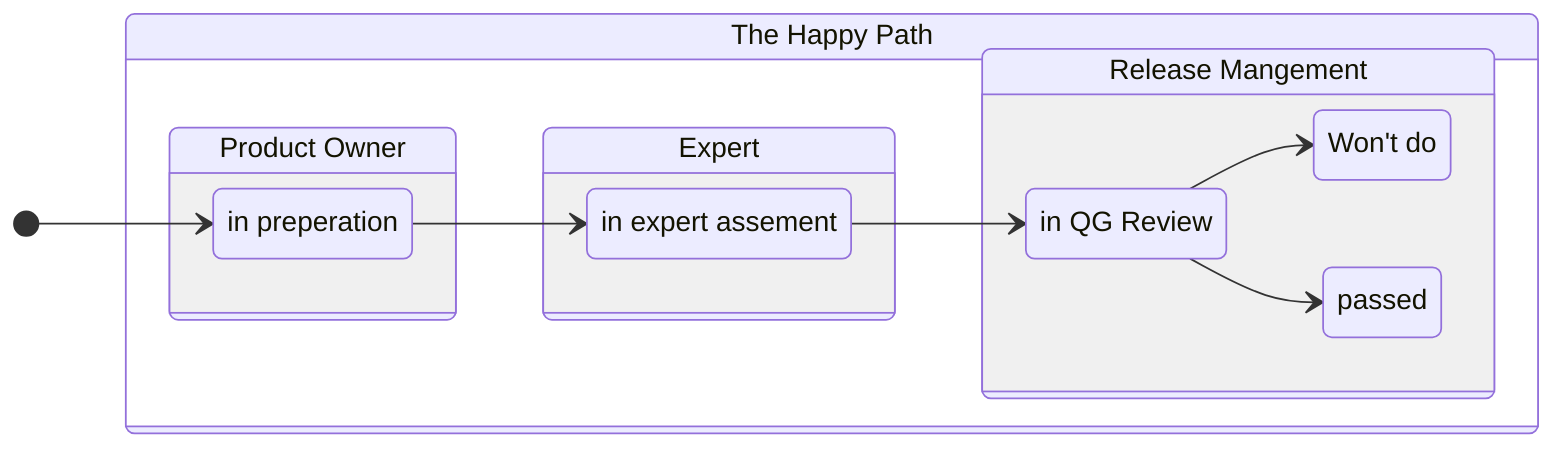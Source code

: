 stateDiagram
    direction LR
    ip: in preperation
    iex: in expert assement
    qgr: in QG Review
    wd: Won't do
    p: passed

    [*] --> ip

    state "The Happy Path" as pod {
        direction LR
    state "Product Owner" as po {
      direction LR
      ip --> iex
    }
    state "Expert" as ex {
      direction LR
      iex --> qgr
    }
     state "Release Mangement" as rm {
      
        qgr --> wd
        qgr --> p
    }
    

    }